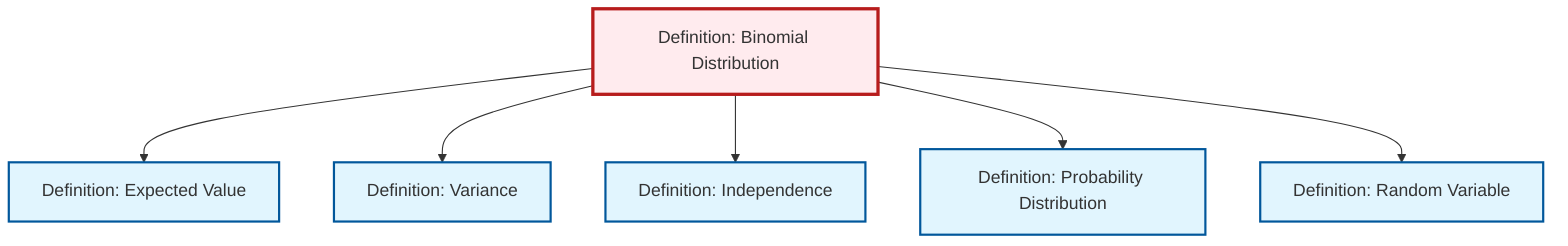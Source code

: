 graph TD
    classDef definition fill:#e1f5fe,stroke:#01579b,stroke-width:2px
    classDef theorem fill:#f3e5f5,stroke:#4a148c,stroke-width:2px
    classDef axiom fill:#fff3e0,stroke:#e65100,stroke-width:2px
    classDef example fill:#e8f5e9,stroke:#1b5e20,stroke-width:2px
    classDef current fill:#ffebee,stroke:#b71c1c,stroke-width:3px
    def-binomial-distribution["Definition: Binomial Distribution"]:::definition
    def-probability-distribution["Definition: Probability Distribution"]:::definition
    def-random-variable["Definition: Random Variable"]:::definition
    def-variance["Definition: Variance"]:::definition
    def-independence["Definition: Independence"]:::definition
    def-expectation["Definition: Expected Value"]:::definition
    def-binomial-distribution --> def-expectation
    def-binomial-distribution --> def-variance
    def-binomial-distribution --> def-independence
    def-binomial-distribution --> def-probability-distribution
    def-binomial-distribution --> def-random-variable
    class def-binomial-distribution current